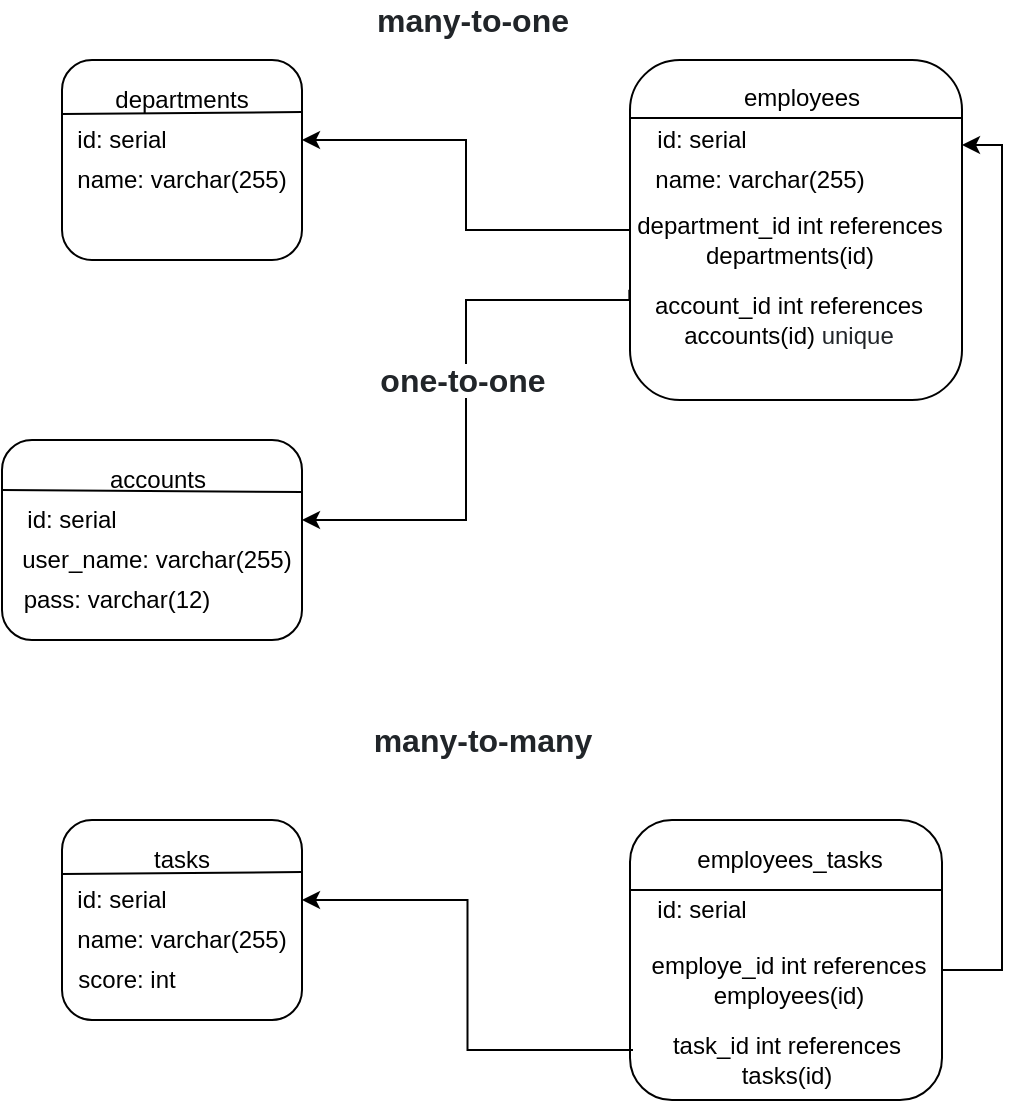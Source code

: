 <mxfile version="14.8.1" type="device"><diagram id="E-QSGjT6DHJ-F0-WvaR7" name="Page-1"><mxGraphModel dx="449" dy="401" grid="1" gridSize="10" guides="1" tooltips="1" connect="1" arrows="1" fold="1" page="1" pageScale="1" pageWidth="827" pageHeight="1169" math="0" shadow="0"><root><mxCell id="0"/><mxCell id="1" parent="0"/><mxCell id="DfyiYNcF37M45FxLeqkp-1" value="" style="rounded=1;whiteSpace=wrap;html=1;" vertex="1" parent="1"><mxGeometry x="414" y="40" width="166" height="170" as="geometry"/></mxCell><mxCell id="DfyiYNcF37M45FxLeqkp-2" value="" style="rounded=1;whiteSpace=wrap;html=1;" vertex="1" parent="1"><mxGeometry x="130" y="40" width="120" height="100" as="geometry"/></mxCell><mxCell id="DfyiYNcF37M45FxLeqkp-3" value="" style="endArrow=none;html=1;" edge="1" parent="1"><mxGeometry width="50" height="50" relative="1" as="geometry"><mxPoint x="414" y="69" as="sourcePoint"/><mxPoint x="580" y="69" as="targetPoint"/></mxGeometry></mxCell><mxCell id="DfyiYNcF37M45FxLeqkp-4" value="" style="endArrow=none;html=1;" edge="1" parent="1"><mxGeometry width="50" height="50" relative="1" as="geometry"><mxPoint x="130" y="67" as="sourcePoint"/><mxPoint x="250" y="66" as="targetPoint"/></mxGeometry></mxCell><mxCell id="DfyiYNcF37M45FxLeqkp-5" value="" style="rounded=1;whiteSpace=wrap;html=1;" vertex="1" parent="1"><mxGeometry x="414" y="420" width="156" height="140" as="geometry"/></mxCell><mxCell id="DfyiYNcF37M45FxLeqkp-6" value="" style="rounded=1;whiteSpace=wrap;html=1;" vertex="1" parent="1"><mxGeometry x="130" y="420" width="120" height="100" as="geometry"/></mxCell><mxCell id="DfyiYNcF37M45FxLeqkp-7" value="" style="endArrow=none;html=1;exitX=0;exitY=0.25;exitDx=0;exitDy=0;entryX=1;entryY=0.25;entryDx=0;entryDy=0;" edge="1" parent="1" source="DfyiYNcF37M45FxLeqkp-5" target="DfyiYNcF37M45FxLeqkp-5"><mxGeometry width="50" height="50" relative="1" as="geometry"><mxPoint x="484" y="495" as="sourcePoint"/><mxPoint x="534" y="445" as="targetPoint"/></mxGeometry></mxCell><mxCell id="DfyiYNcF37M45FxLeqkp-8" value="" style="endArrow=none;html=1;" edge="1" parent="1"><mxGeometry width="50" height="50" relative="1" as="geometry"><mxPoint x="130" y="447" as="sourcePoint"/><mxPoint x="250" y="446" as="targetPoint"/></mxGeometry></mxCell><mxCell id="DfyiYNcF37M45FxLeqkp-10" value="" style="rounded=1;whiteSpace=wrap;html=1;" vertex="1" parent="1"><mxGeometry x="100" y="230" width="150" height="100" as="geometry"/></mxCell><mxCell id="DfyiYNcF37M45FxLeqkp-12" value="" style="endArrow=none;html=1;exitX=0;exitY=0.25;exitDx=0;exitDy=0;" edge="1" parent="1" source="DfyiYNcF37M45FxLeqkp-10"><mxGeometry width="50" height="50" relative="1" as="geometry"><mxPoint x="120" y="256" as="sourcePoint"/><mxPoint x="250" y="256" as="targetPoint"/></mxGeometry></mxCell><mxCell id="DfyiYNcF37M45FxLeqkp-13" value="employees" style="text;html=1;strokeColor=none;fillColor=none;align=center;verticalAlign=middle;whiteSpace=wrap;rounded=0;" vertex="1" parent="1"><mxGeometry x="480" y="49" width="40" height="20" as="geometry"/></mxCell><mxCell id="DfyiYNcF37M45FxLeqkp-14" value="departments" style="text;html=1;strokeColor=none;fillColor=none;align=center;verticalAlign=middle;whiteSpace=wrap;rounded=0;" vertex="1" parent="1"><mxGeometry x="170" y="50" width="40" height="20" as="geometry"/></mxCell><mxCell id="DfyiYNcF37M45FxLeqkp-15" value="id: serial" style="text;html=1;strokeColor=none;fillColor=none;align=center;verticalAlign=middle;whiteSpace=wrap;rounded=0;" vertex="1" parent="1"><mxGeometry x="420" y="70" width="60" height="20" as="geometry"/></mxCell><mxCell id="DfyiYNcF37M45FxLeqkp-16" value="name: varchar(255)" style="text;html=1;strokeColor=none;fillColor=none;align=center;verticalAlign=middle;whiteSpace=wrap;rounded=0;" vertex="1" parent="1"><mxGeometry x="424" y="90" width="110" height="20" as="geometry"/></mxCell><mxCell id="DfyiYNcF37M45FxLeqkp-17" value="&lt;span style=&quot;box-sizing: border-box ; font-weight: bolder ; color: rgb(33 , 37 , 41) ; font-family: &amp;#34;arial&amp;#34; , &amp;#34;helvetica neue&amp;#34; , sans-serif ; font-size: 16px ; text-align: left ; background-color: rgb(255 , 255 , 255)&quot;&gt;many-to-one&lt;/span&gt;" style="text;html=1;align=center;verticalAlign=middle;resizable=0;points=[];autosize=1;strokeColor=none;" vertex="1" parent="1"><mxGeometry x="280" y="10" width="110" height="20" as="geometry"/></mxCell><mxCell id="DfyiYNcF37M45FxLeqkp-25" style="edgeStyle=orthogonalEdgeStyle;rounded=0;orthogonalLoop=1;jettySize=auto;html=1;exitX=0;exitY=0.25;exitDx=0;exitDy=0;entryX=1;entryY=0.4;entryDx=0;entryDy=0;entryPerimeter=0;" edge="1" parent="1" source="DfyiYNcF37M45FxLeqkp-18" target="DfyiYNcF37M45FxLeqkp-2"><mxGeometry relative="1" as="geometry"/></mxCell><mxCell id="DfyiYNcF37M45FxLeqkp-18" value="department_id int references departments(id)" style="text;html=1;strokeColor=none;fillColor=none;align=center;verticalAlign=middle;whiteSpace=wrap;rounded=0;" vertex="1" parent="1"><mxGeometry x="414" y="120" width="160" height="20" as="geometry"/></mxCell><mxCell id="DfyiYNcF37M45FxLeqkp-19" value="id: serial" style="text;html=1;strokeColor=none;fillColor=none;align=center;verticalAlign=middle;whiteSpace=wrap;rounded=0;" vertex="1" parent="1"><mxGeometry x="130" y="70" width="60" height="20" as="geometry"/></mxCell><mxCell id="DfyiYNcF37M45FxLeqkp-20" value="id: serial" style="text;html=1;strokeColor=none;fillColor=none;align=center;verticalAlign=middle;whiteSpace=wrap;rounded=0;" vertex="1" parent="1"><mxGeometry x="110" y="260" width="50" height="20" as="geometry"/></mxCell><mxCell id="DfyiYNcF37M45FxLeqkp-21" value="id: serial" style="text;html=1;strokeColor=none;fillColor=none;align=center;verticalAlign=middle;whiteSpace=wrap;rounded=0;" vertex="1" parent="1"><mxGeometry x="130" y="450" width="60" height="20" as="geometry"/></mxCell><mxCell id="DfyiYNcF37M45FxLeqkp-22" value="user_name: varchar(255)" style="text;html=1;strokeColor=none;fillColor=none;align=center;verticalAlign=middle;whiteSpace=wrap;rounded=0;" vertex="1" parent="1"><mxGeometry x="105" y="280" width="145" height="20" as="geometry"/></mxCell><mxCell id="DfyiYNcF37M45FxLeqkp-23" value="name: varchar(255)" style="text;html=1;strokeColor=none;fillColor=none;align=center;verticalAlign=middle;whiteSpace=wrap;rounded=0;" vertex="1" parent="1"><mxGeometry x="135" y="90" width="110" height="20" as="geometry"/></mxCell><mxCell id="DfyiYNcF37M45FxLeqkp-26" value="accounts" style="text;html=1;strokeColor=none;fillColor=none;align=center;verticalAlign=middle;whiteSpace=wrap;rounded=0;" vertex="1" parent="1"><mxGeometry x="157.5" y="240" width="40" height="20" as="geometry"/></mxCell><mxCell id="DfyiYNcF37M45FxLeqkp-29" style="edgeStyle=orthogonalEdgeStyle;rounded=0;orthogonalLoop=1;jettySize=auto;html=1;exitX=-0.002;exitY=0.676;exitDx=0;exitDy=0;exitPerimeter=0;" edge="1" parent="1" source="DfyiYNcF37M45FxLeqkp-1"><mxGeometry relative="1" as="geometry"><mxPoint x="410" y="310" as="sourcePoint"/><mxPoint x="250" y="270" as="targetPoint"/><Array as="points"><mxPoint x="414" y="160"/><mxPoint x="332" y="160"/><mxPoint x="332" y="270"/></Array></mxGeometry></mxCell><mxCell id="DfyiYNcF37M45FxLeqkp-31" value="employees_tasks" style="text;html=1;strokeColor=none;fillColor=none;align=center;verticalAlign=middle;whiteSpace=wrap;rounded=0;" vertex="1" parent="1"><mxGeometry x="474" y="430" width="40" height="20" as="geometry"/></mxCell><mxCell id="DfyiYNcF37M45FxLeqkp-34" value="account_id int references accounts(id)&amp;nbsp;&lt;span style=&quot;background-color: rgb(255 , 255 , 255) ; color: rgb(33 , 37 , 41) ; text-align: left&quot;&gt;unique&lt;/span&gt;" style="text;html=1;strokeColor=none;fillColor=none;align=center;verticalAlign=middle;whiteSpace=wrap;rounded=0;" vertex="1" parent="1"><mxGeometry x="417" y="160" width="153" height="20" as="geometry"/></mxCell><mxCell id="DfyiYNcF37M45FxLeqkp-36" value="&lt;span style=&quot;box-sizing: border-box ; font-weight: bolder ; color: rgb(33 , 37 , 41) ; font-family: &amp;#34;arial&amp;#34; , &amp;#34;helvetica neue&amp;#34; , sans-serif ; font-size: 16px ; text-align: left ; background-color: rgb(255 , 255 , 255)&quot;&gt;one-to-one&lt;/span&gt;" style="text;html=1;align=center;verticalAlign=middle;resizable=0;points=[];autosize=1;strokeColor=none;" vertex="1" parent="1"><mxGeometry x="280" y="190" width="100" height="20" as="geometry"/></mxCell><mxCell id="DfyiYNcF37M45FxLeqkp-38" value="&lt;span style=&quot;box-sizing: border-box ; font-weight: bolder ; color: rgb(33 , 37 , 41) ; font-family: &amp;#34;arial&amp;#34; , &amp;#34;helvetica neue&amp;#34; , sans-serif ; font-size: 16px ; text-align: left ; background-color: rgb(255 , 255 , 255)&quot;&gt;many-to-&lt;/span&gt;&lt;span style=&quot;color: rgb(33 , 37 , 41) ; font-family: &amp;#34;arial&amp;#34; , &amp;#34;helvetica neue&amp;#34; , sans-serif ; font-size: 16px ; font-weight: 700 ; text-align: left ; background-color: rgb(255 , 255 , 255)&quot;&gt;many&lt;/span&gt;" style="text;html=1;align=center;verticalAlign=middle;resizable=0;points=[];autosize=1;strokeColor=none;" vertex="1" parent="1"><mxGeometry x="280" y="370" width="120" height="20" as="geometry"/></mxCell><mxCell id="DfyiYNcF37M45FxLeqkp-39" value="name: varchar(255)" style="text;html=1;strokeColor=none;fillColor=none;align=center;verticalAlign=middle;whiteSpace=wrap;rounded=0;" vertex="1" parent="1"><mxGeometry x="135" y="470" width="110" height="20" as="geometry"/></mxCell><mxCell id="DfyiYNcF37M45FxLeqkp-40" value="tasks" style="text;html=1;strokeColor=none;fillColor=none;align=center;verticalAlign=middle;whiteSpace=wrap;rounded=0;" vertex="1" parent="1"><mxGeometry x="170" y="430" width="40" height="20" as="geometry"/></mxCell><mxCell id="DfyiYNcF37M45FxLeqkp-41" value="id: serial" style="text;html=1;strokeColor=none;fillColor=none;align=center;verticalAlign=middle;whiteSpace=wrap;rounded=0;" vertex="1" parent="1"><mxGeometry x="420" y="455" width="60" height="20" as="geometry"/></mxCell><mxCell id="DfyiYNcF37M45FxLeqkp-46" style="edgeStyle=orthogonalEdgeStyle;rounded=0;orthogonalLoop=1;jettySize=auto;html=1;exitX=1;exitY=0.25;exitDx=0;exitDy=0;entryX=1;entryY=0.25;entryDx=0;entryDy=0;" edge="1" parent="1" source="DfyiYNcF37M45FxLeqkp-43" target="DfyiYNcF37M45FxLeqkp-1"><mxGeometry relative="1" as="geometry"/></mxCell><mxCell id="DfyiYNcF37M45FxLeqkp-43" value="employe_id int references employees(id)" style="text;html=1;strokeColor=none;fillColor=none;align=center;verticalAlign=middle;whiteSpace=wrap;rounded=0;" vertex="1" parent="1"><mxGeometry x="417" y="490" width="153" height="20" as="geometry"/></mxCell><mxCell id="DfyiYNcF37M45FxLeqkp-45" style="edgeStyle=orthogonalEdgeStyle;rounded=0;orthogonalLoop=1;jettySize=auto;html=1;exitX=0;exitY=0.25;exitDx=0;exitDy=0;entryX=1;entryY=0.4;entryDx=0;entryDy=0;entryPerimeter=0;" edge="1" parent="1" source="DfyiYNcF37M45FxLeqkp-44" target="DfyiYNcF37M45FxLeqkp-6"><mxGeometry relative="1" as="geometry"/></mxCell><mxCell id="DfyiYNcF37M45FxLeqkp-44" value="task_id int references tasks(id)" style="text;html=1;strokeColor=none;fillColor=none;align=center;verticalAlign=middle;whiteSpace=wrap;rounded=0;" vertex="1" parent="1"><mxGeometry x="415.5" y="530" width="153" height="20" as="geometry"/></mxCell><mxCell id="DfyiYNcF37M45FxLeqkp-47" value="pass: varchar(12)" style="text;html=1;strokeColor=none;fillColor=none;align=center;verticalAlign=middle;whiteSpace=wrap;rounded=0;" vertex="1" parent="1"><mxGeometry x="105" y="300" width="105" height="20" as="geometry"/></mxCell><mxCell id="DfyiYNcF37M45FxLeqkp-49" value="score: int" style="text;html=1;strokeColor=none;fillColor=none;align=center;verticalAlign=middle;whiteSpace=wrap;rounded=0;" vertex="1" parent="1"><mxGeometry x="135" y="490" width="55" height="20" as="geometry"/></mxCell></root></mxGraphModel></diagram></mxfile>